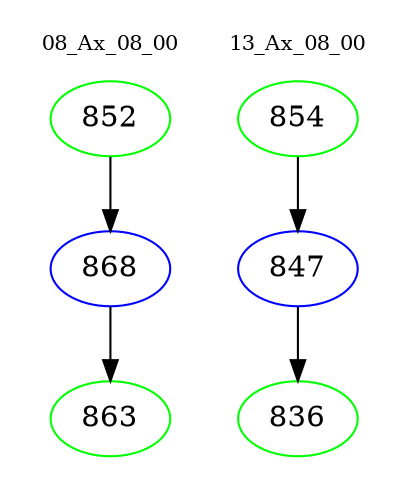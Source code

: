 digraph{
subgraph cluster_0 {
color = white
label = "08_Ax_08_00";
fontsize=10;
T0_852 [label="852", color="green"]
T0_852 -> T0_868 [color="black"]
T0_868 [label="868", color="blue"]
T0_868 -> T0_863 [color="black"]
T0_863 [label="863", color="green"]
}
subgraph cluster_1 {
color = white
label = "13_Ax_08_00";
fontsize=10;
T1_854 [label="854", color="green"]
T1_854 -> T1_847 [color="black"]
T1_847 [label="847", color="blue"]
T1_847 -> T1_836 [color="black"]
T1_836 [label="836", color="green"]
}
}
